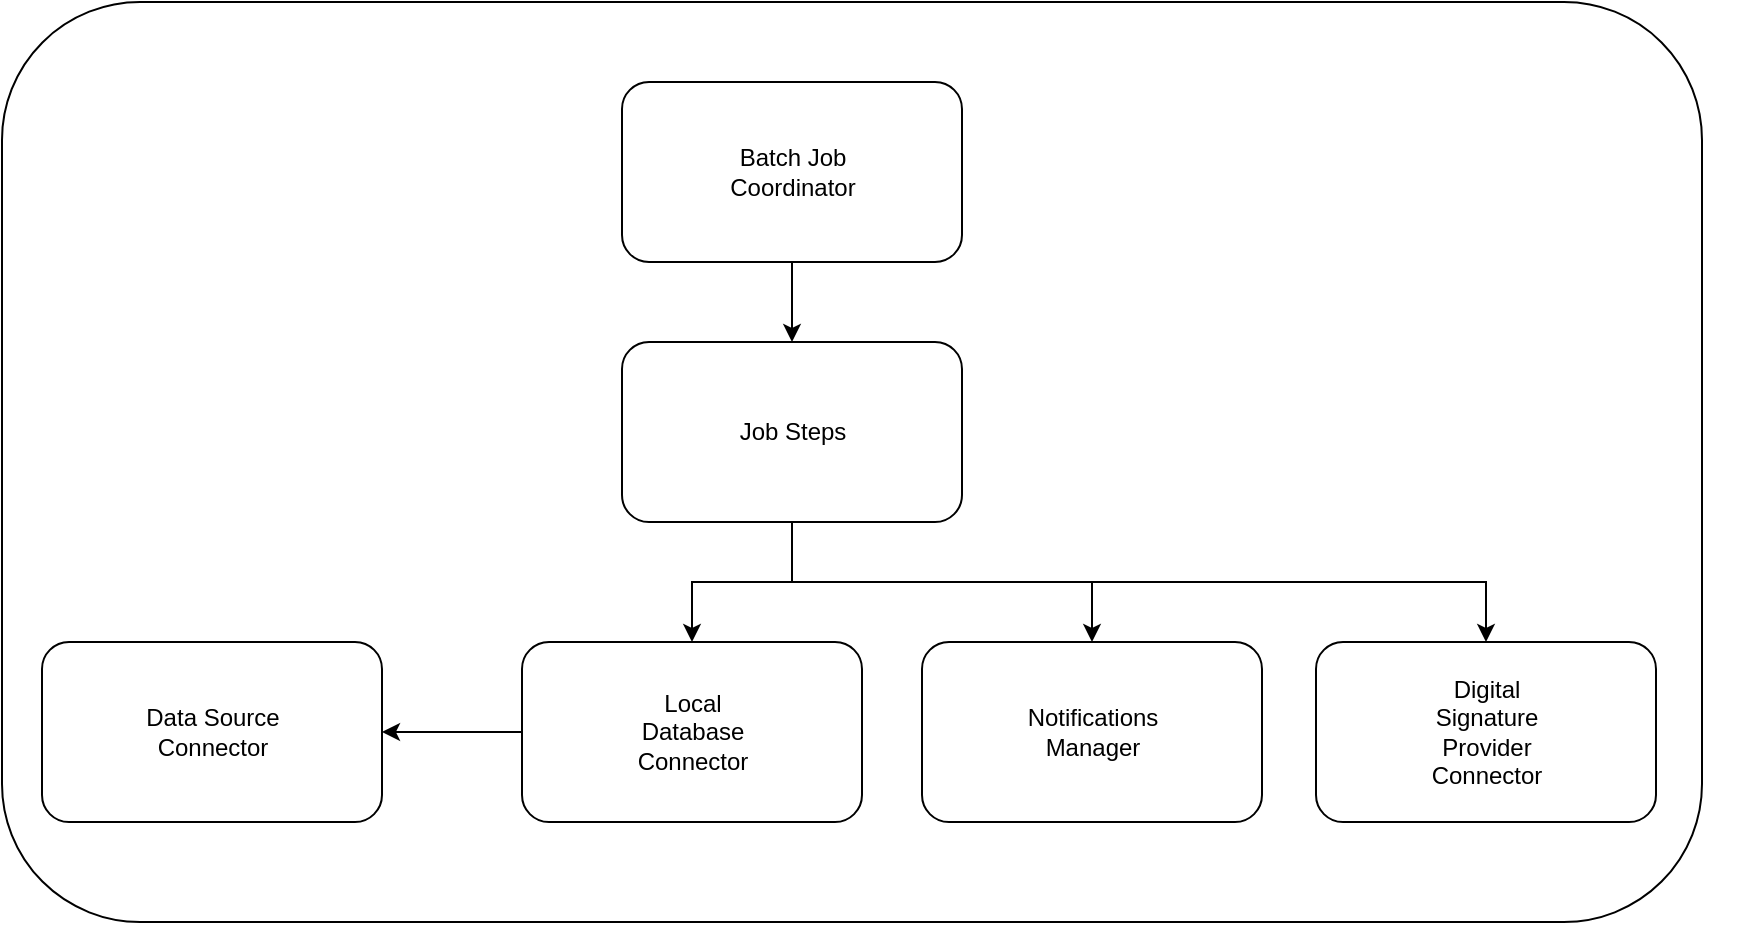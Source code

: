 <mxfile version="24.4.10" type="github">
  <diagram name="第 1 页" id="QO-yRRX4etxg2OLbIyc4">
    <mxGraphModel dx="996" dy="1746" grid="1" gridSize="10" guides="1" tooltips="1" connect="1" arrows="1" fold="1" page="1" pageScale="1" pageWidth="827" pageHeight="1169" math="0" shadow="0">
      <root>
        <mxCell id="0" />
        <mxCell id="1" parent="0" />
        <mxCell id="2hJYjnkSY_i1DHbf2jPi-6" value="" style="group" vertex="1" connectable="0" parent="1">
          <mxGeometry x="20" y="-20" width="850" height="460" as="geometry" />
        </mxCell>
        <mxCell id="2hJYjnkSY_i1DHbf2jPi-8" value="" style="rounded=1;whiteSpace=wrap;html=1;" vertex="1" parent="2hJYjnkSY_i1DHbf2jPi-6">
          <mxGeometry x="-20" width="850" height="460" as="geometry" />
        </mxCell>
        <mxCell id="7kE2tY7jgJx2WLP6qvL9-3" value="" style="group;rotation=90;" parent="2hJYjnkSY_i1DHbf2jPi-6" vertex="1" connectable="0">
          <mxGeometry x="290" y="40" width="170" height="90" as="geometry" />
        </mxCell>
        <mxCell id="7kE2tY7jgJx2WLP6qvL9-1" value="" style="rounded=1;whiteSpace=wrap;html=1;" parent="7kE2tY7jgJx2WLP6qvL9-3" vertex="1">
          <mxGeometry width="170" height="90" as="geometry" />
        </mxCell>
        <mxCell id="7kE2tY7jgJx2WLP6qvL9-2" value="Batch Job Coordinator" style="text;html=1;align=center;verticalAlign=middle;whiteSpace=wrap;rounded=0;" parent="7kE2tY7jgJx2WLP6qvL9-3" vertex="1">
          <mxGeometry x="42.5" y="22.5" width="85" height="45" as="geometry" />
        </mxCell>
        <mxCell id="7kE2tY7jgJx2WLP6qvL9-4" value="" style="group" parent="2hJYjnkSY_i1DHbf2jPi-6" vertex="1" connectable="0">
          <mxGeometry x="240" y="320" width="170" height="90" as="geometry" />
        </mxCell>
        <mxCell id="2hJYjnkSY_i1DHbf2jPi-5" style="edgeStyle=orthogonalEdgeStyle;rounded=0;orthogonalLoop=1;jettySize=auto;html=1;exitX=0;exitY=0.5;exitDx=0;exitDy=0;" edge="1" parent="7kE2tY7jgJx2WLP6qvL9-4" source="7kE2tY7jgJx2WLP6qvL9-5">
          <mxGeometry relative="1" as="geometry">
            <mxPoint x="-70" y="45" as="targetPoint" />
          </mxGeometry>
        </mxCell>
        <mxCell id="7kE2tY7jgJx2WLP6qvL9-5" value="" style="rounded=1;whiteSpace=wrap;html=1;" parent="7kE2tY7jgJx2WLP6qvL9-4" vertex="1">
          <mxGeometry width="170" height="90" as="geometry" />
        </mxCell>
        <mxCell id="7kE2tY7jgJx2WLP6qvL9-6" value="Local Database Connector" style="text;html=1;align=center;verticalAlign=middle;whiteSpace=wrap;rounded=0;" parent="7kE2tY7jgJx2WLP6qvL9-4" vertex="1">
          <mxGeometry x="42.5" y="22.5" width="85" height="45" as="geometry" />
        </mxCell>
        <mxCell id="7kE2tY7jgJx2WLP6qvL9-7" value="" style="group" parent="2hJYjnkSY_i1DHbf2jPi-6" vertex="1" connectable="0">
          <mxGeometry x="290" y="170" width="170" height="90" as="geometry" />
        </mxCell>
        <mxCell id="7kE2tY7jgJx2WLP6qvL9-8" value="" style="rounded=1;whiteSpace=wrap;html=1;" parent="7kE2tY7jgJx2WLP6qvL9-7" vertex="1">
          <mxGeometry width="170" height="90" as="geometry" />
        </mxCell>
        <mxCell id="7kE2tY7jgJx2WLP6qvL9-9" value="Job Steps" style="text;html=1;align=center;verticalAlign=middle;whiteSpace=wrap;rounded=0;" parent="7kE2tY7jgJx2WLP6qvL9-7" vertex="1">
          <mxGeometry x="42.5" y="22.5" width="85" height="45" as="geometry" />
        </mxCell>
        <mxCell id="7kE2tY7jgJx2WLP6qvL9-10" value="" style="group" parent="2hJYjnkSY_i1DHbf2jPi-6" vertex="1" connectable="0">
          <mxGeometry x="440" y="320" width="170" height="90" as="geometry" />
        </mxCell>
        <mxCell id="7kE2tY7jgJx2WLP6qvL9-11" value="" style="rounded=1;whiteSpace=wrap;html=1;" parent="7kE2tY7jgJx2WLP6qvL9-10" vertex="1">
          <mxGeometry width="170" height="90" as="geometry" />
        </mxCell>
        <mxCell id="7kE2tY7jgJx2WLP6qvL9-12" value="Notifications Manager" style="text;html=1;align=center;verticalAlign=middle;whiteSpace=wrap;rounded=0;" parent="7kE2tY7jgJx2WLP6qvL9-10" vertex="1">
          <mxGeometry x="42.5" y="22.5" width="85" height="45" as="geometry" />
        </mxCell>
        <mxCell id="7kE2tY7jgJx2WLP6qvL9-13" value="" style="group" parent="2hJYjnkSY_i1DHbf2jPi-6" vertex="1" connectable="0">
          <mxGeometry y="320" width="170" height="90" as="geometry" />
        </mxCell>
        <mxCell id="7kE2tY7jgJx2WLP6qvL9-14" value="" style="rounded=1;whiteSpace=wrap;html=1;" parent="7kE2tY7jgJx2WLP6qvL9-13" vertex="1">
          <mxGeometry width="170" height="90" as="geometry" />
        </mxCell>
        <mxCell id="7kE2tY7jgJx2WLP6qvL9-15" value="Data Source Connector" style="text;html=1;align=center;verticalAlign=middle;whiteSpace=wrap;rounded=0;" parent="7kE2tY7jgJx2WLP6qvL9-13" vertex="1">
          <mxGeometry x="42.5" y="22.5" width="85" height="45" as="geometry" />
        </mxCell>
        <mxCell id="7kE2tY7jgJx2WLP6qvL9-16" value="" style="group" parent="2hJYjnkSY_i1DHbf2jPi-6" vertex="1" connectable="0">
          <mxGeometry x="637" y="320" width="170" height="90" as="geometry" />
        </mxCell>
        <mxCell id="7kE2tY7jgJx2WLP6qvL9-17" value="" style="rounded=1;whiteSpace=wrap;html=1;" parent="7kE2tY7jgJx2WLP6qvL9-16" vertex="1">
          <mxGeometry width="170" height="90" as="geometry" />
        </mxCell>
        <mxCell id="7kE2tY7jgJx2WLP6qvL9-18" value="Digital Signature Provider Connector" style="text;html=1;align=center;verticalAlign=middle;whiteSpace=wrap;rounded=0;" parent="7kE2tY7jgJx2WLP6qvL9-16" vertex="1">
          <mxGeometry x="42.5" y="22.5" width="85" height="45" as="geometry" />
        </mxCell>
        <mxCell id="2hJYjnkSY_i1DHbf2jPi-1" style="edgeStyle=orthogonalEdgeStyle;rounded=0;orthogonalLoop=1;jettySize=auto;html=1;exitX=0.5;exitY=1;exitDx=0;exitDy=0;entryX=0.5;entryY=0;entryDx=0;entryDy=0;" edge="1" parent="2hJYjnkSY_i1DHbf2jPi-6" source="7kE2tY7jgJx2WLP6qvL9-1" target="7kE2tY7jgJx2WLP6qvL9-8">
          <mxGeometry relative="1" as="geometry" />
        </mxCell>
        <mxCell id="2hJYjnkSY_i1DHbf2jPi-2" style="edgeStyle=orthogonalEdgeStyle;rounded=0;orthogonalLoop=1;jettySize=auto;html=1;exitX=0.5;exitY=1;exitDx=0;exitDy=0;entryX=0.5;entryY=0;entryDx=0;entryDy=0;" edge="1" parent="2hJYjnkSY_i1DHbf2jPi-6" source="7kE2tY7jgJx2WLP6qvL9-8" target="7kE2tY7jgJx2WLP6qvL9-5">
          <mxGeometry relative="1" as="geometry" />
        </mxCell>
        <mxCell id="2hJYjnkSY_i1DHbf2jPi-3" style="edgeStyle=orthogonalEdgeStyle;rounded=0;orthogonalLoop=1;jettySize=auto;html=1;exitX=0.5;exitY=1;exitDx=0;exitDy=0;" edge="1" parent="2hJYjnkSY_i1DHbf2jPi-6" source="7kE2tY7jgJx2WLP6qvL9-8" target="7kE2tY7jgJx2WLP6qvL9-11">
          <mxGeometry relative="1" as="geometry" />
        </mxCell>
        <mxCell id="2hJYjnkSY_i1DHbf2jPi-4" style="edgeStyle=orthogonalEdgeStyle;rounded=0;orthogonalLoop=1;jettySize=auto;html=1;exitX=0.5;exitY=1;exitDx=0;exitDy=0;" edge="1" parent="2hJYjnkSY_i1DHbf2jPi-6" source="7kE2tY7jgJx2WLP6qvL9-8" target="7kE2tY7jgJx2WLP6qvL9-17">
          <mxGeometry relative="1" as="geometry" />
        </mxCell>
      </root>
    </mxGraphModel>
  </diagram>
</mxfile>
